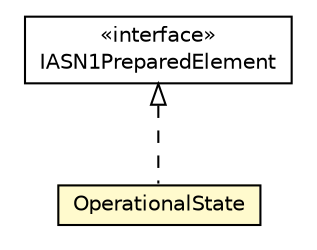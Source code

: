 #!/usr/local/bin/dot
#
# Class diagram 
# Generated by UMLGraph version R5_6-24-gf6e263 (http://www.umlgraph.org/)
#

digraph G {
	edge [fontname="Helvetica",fontsize=10,labelfontname="Helvetica",labelfontsize=10];
	node [fontname="Helvetica",fontsize=10,shape=plaintext];
	nodesep=0.25;
	ranksep=0.5;
	// org.universAAL.lddi.lib.ieeex73std.org.bn.coders.IASN1PreparedElement
	c6193916 [label=<<table title="org.universAAL.lddi.lib.ieeex73std.org.bn.coders.IASN1PreparedElement" border="0" cellborder="1" cellspacing="0" cellpadding="2" port="p" href="../../org/bn/coders/IASN1PreparedElement.html">
		<tr><td><table border="0" cellspacing="0" cellpadding="1">
<tr><td align="center" balign="center"> &#171;interface&#187; </td></tr>
<tr><td align="center" balign="center"> IASN1PreparedElement </td></tr>
		</table></td></tr>
		</table>>, URL="../../org/bn/coders/IASN1PreparedElement.html", fontname="Helvetica", fontcolor="black", fontsize=10.0];
	// org.universAAL.lddi.lib.ieeex73std.x73.p20601.OperationalState
	c6194053 [label=<<table title="org.universAAL.lddi.lib.ieeex73std.x73.p20601.OperationalState" border="0" cellborder="1" cellspacing="0" cellpadding="2" port="p" bgcolor="lemonChiffon" href="./OperationalState.html">
		<tr><td><table border="0" cellspacing="0" cellpadding="1">
<tr><td align="center" balign="center"> OperationalState </td></tr>
		</table></td></tr>
		</table>>, URL="./OperationalState.html", fontname="Helvetica", fontcolor="black", fontsize=10.0];
	//org.universAAL.lddi.lib.ieeex73std.x73.p20601.OperationalState implements org.universAAL.lddi.lib.ieeex73std.org.bn.coders.IASN1PreparedElement
	c6193916:p -> c6194053:p [dir=back,arrowtail=empty,style=dashed];
}

